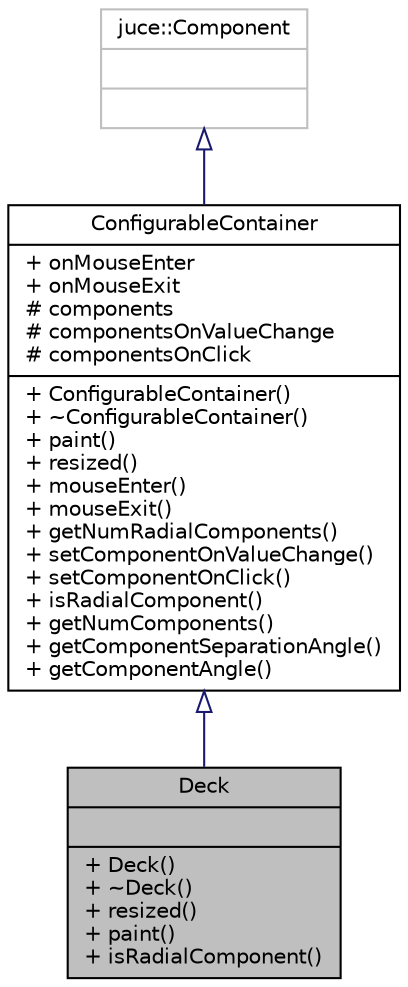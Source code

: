 digraph "Deck"
{
 // LATEX_PDF_SIZE
  bgcolor="transparent";
  edge [fontname="Helvetica",fontsize="10",labelfontname="Helvetica",labelfontsize="10"];
  node [fontname="Helvetica",fontsize="10",shape=record];
  Node1 [label="{Deck\n||+ Deck()\l+ ~Deck()\l+ resized()\l+ paint()\l+ isRadialComponent()\l}",height=0.2,width=0.4,color="black", fillcolor="grey75", style="filled", fontcolor="black",tooltip="Deck contains some ConfigurableContainer::ComponentType components it arranges the radial components ..."];
  Node2 -> Node1 [dir="back",color="midnightblue",fontsize="10",style="solid",arrowtail="onormal"];
  Node2 [label="{ConfigurableContainer\n|+ onMouseEnter\l+ onMouseExit\l# components\l# componentsOnValueChange\l# componentsOnClick\l|+ ConfigurableContainer()\l+ ~ConfigurableContainer()\l+ paint()\l+ resized()\l+ mouseEnter()\l+ mouseExit()\l+ getNumRadialComponents()\l+ setComponentOnValueChange()\l+ setComponentOnClick()\l+ isRadialComponent()\l+ getNumComponents()\l+ getComponentSeparationAngle()\l+ getComponentAngle()\l}",height=0.2,width=0.4,color="black",URL="$classConfigurableContainer.html",tooltip="The ConfigurableContainer class contains sliders and buttons."];
  Node3 -> Node2 [dir="back",color="midnightblue",fontsize="10",style="solid",arrowtail="onormal"];
  Node3 [label="{juce::Component\n||}",height=0.2,width=0.4,color="grey75",tooltip=" "];
}
